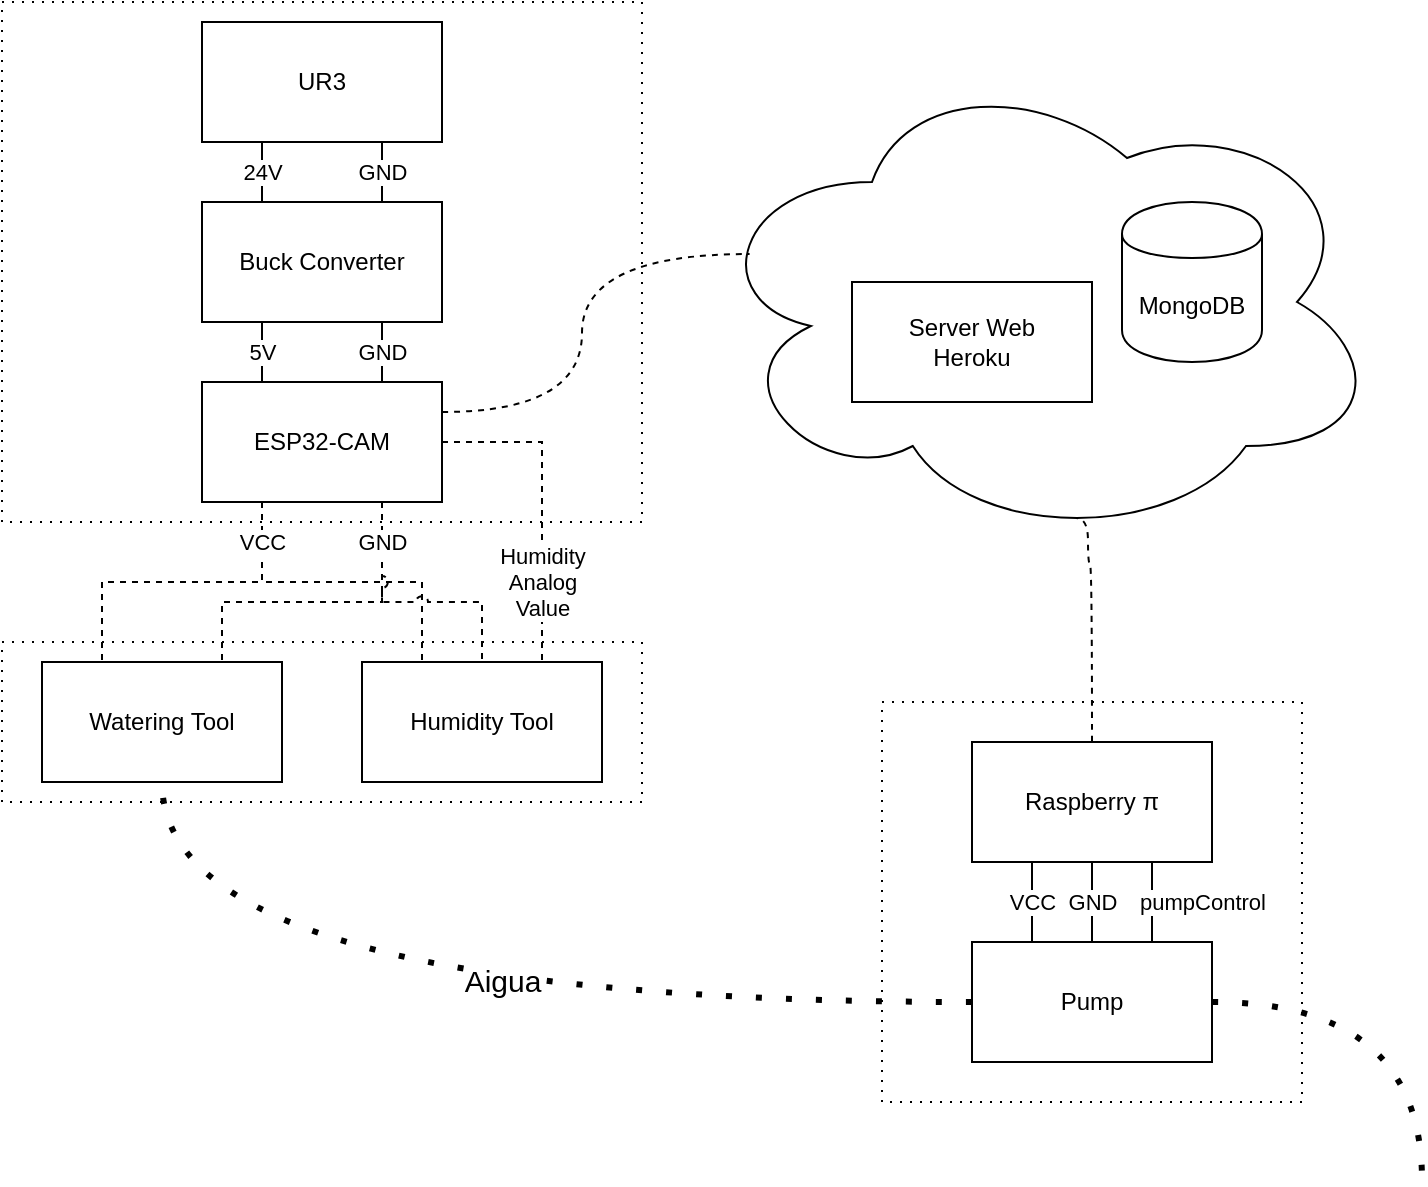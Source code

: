 <mxfile version="12.3.2" type="device" pages="1"><diagram id="6J3-pCk8lHGy4SZlWuR1" name="Page-1"><mxGraphModel dx="946" dy="680" grid="1" gridSize="10" guides="1" tooltips="1" connect="1" arrows="1" fold="1" page="1" pageScale="1" pageWidth="4681" pageHeight="3300" math="0" shadow="0"><root><mxCell id="0"/><mxCell id="1" parent="0"/><mxCell id="XO2-MFpAxMg2XJEwjVDN-1" value="" style="ellipse;shape=cloud;whiteSpace=wrap;html=1;" parent="1" vertex="1"><mxGeometry x="800" y="320" width="340" height="240" as="geometry"/></mxCell><mxCell id="XO2-MFpAxMg2XJEwjVDN-9" value="24V" style="edgeStyle=orthogonalEdgeStyle;rounded=0;orthogonalLoop=1;jettySize=auto;html=1;exitX=0.25;exitY=1;exitDx=0;exitDy=0;entryX=0.25;entryY=0;entryDx=0;entryDy=0;endArrow=none;endFill=0;" parent="1" source="XO2-MFpAxMg2XJEwjVDN-2" target="XO2-MFpAxMg2XJEwjVDN-8" edge="1"><mxGeometry relative="1" as="geometry"/></mxCell><mxCell id="XO2-MFpAxMg2XJEwjVDN-10" value="GND" style="edgeStyle=orthogonalEdgeStyle;rounded=0;orthogonalLoop=1;jettySize=auto;html=1;exitX=0.75;exitY=1;exitDx=0;exitDy=0;entryX=0.75;entryY=0;entryDx=0;entryDy=0;endArrow=none;endFill=0;" parent="1" source="XO2-MFpAxMg2XJEwjVDN-2" target="XO2-MFpAxMg2XJEwjVDN-8" edge="1"><mxGeometry relative="1" as="geometry"/></mxCell><mxCell id="XO2-MFpAxMg2XJEwjVDN-2" value="UR3" style="rounded=0;whiteSpace=wrap;html=1;" parent="1" vertex="1"><mxGeometry x="550" y="300" width="120" height="60" as="geometry"/></mxCell><mxCell id="XO2-MFpAxMg2XJEwjVDN-13" style="edgeStyle=orthogonalEdgeStyle;rounded=0;orthogonalLoop=1;jettySize=auto;html=1;exitX=0.25;exitY=1;exitDx=0;exitDy=0;entryX=0.25;entryY=0;entryDx=0;entryDy=0;endArrow=none;endFill=0;dashed=1;" parent="1" source="XO2-MFpAxMg2XJEwjVDN-3" target="XO2-MFpAxMg2XJEwjVDN-4" edge="1"><mxGeometry relative="1" as="geometry"/></mxCell><mxCell id="XO2-MFpAxMg2XJEwjVDN-15" value="VCC" style="edgeStyle=orthogonalEdgeStyle;rounded=0;orthogonalLoop=1;jettySize=auto;html=1;exitX=0.25;exitY=1;exitDx=0;exitDy=0;entryX=0.25;entryY=0;entryDx=0;entryDy=0;dashed=1;endArrow=none;endFill=0;jumpStyle=none;" parent="1" source="XO2-MFpAxMg2XJEwjVDN-3" target="XO2-MFpAxMg2XJEwjVDN-5" edge="1"><mxGeometry x="-0.75" relative="1" as="geometry"><mxPoint as="offset"/></mxGeometry></mxCell><mxCell id="XO2-MFpAxMg2XJEwjVDN-16" style="edgeStyle=orthogonalEdgeStyle;rounded=0;orthogonalLoop=1;jettySize=auto;html=1;exitX=0.75;exitY=1;exitDx=0;exitDy=0;entryX=0.5;entryY=0;entryDx=0;entryDy=0;dashed=1;endArrow=none;endFill=0;jumpStyle=arc;" parent="1" source="XO2-MFpAxMg2XJEwjVDN-3" target="XO2-MFpAxMg2XJEwjVDN-5" edge="1"><mxGeometry relative="1" as="geometry"><Array as="points"><mxPoint x="640" y="590"/><mxPoint x="690" y="590"/></Array></mxGeometry></mxCell><mxCell id="XO2-MFpAxMg2XJEwjVDN-17" value="GND" style="edgeStyle=orthogonalEdgeStyle;rounded=0;jumpStyle=none;orthogonalLoop=1;jettySize=auto;html=1;exitX=0.75;exitY=1;exitDx=0;exitDy=0;entryX=0.75;entryY=0;entryDx=0;entryDy=0;dashed=1;endArrow=none;endFill=0;" parent="1" source="XO2-MFpAxMg2XJEwjVDN-3" target="XO2-MFpAxMg2XJEwjVDN-4" edge="1"><mxGeometry x="-0.75" relative="1" as="geometry"><Array as="points"><mxPoint x="640" y="590"/><mxPoint x="560" y="590"/></Array><mxPoint as="offset"/></mxGeometry></mxCell><mxCell id="XO2-MFpAxMg2XJEwjVDN-19" value="Humidity&lt;br&gt;Analog&lt;br&gt;Value" style="edgeStyle=orthogonalEdgeStyle;rounded=0;jumpStyle=none;orthogonalLoop=1;jettySize=auto;html=1;exitX=1;exitY=0.5;exitDx=0;exitDy=0;entryX=0.75;entryY=0;entryDx=0;entryDy=0;dashed=1;endArrow=none;endFill=0;" parent="1" source="XO2-MFpAxMg2XJEwjVDN-3" target="XO2-MFpAxMg2XJEwjVDN-5" edge="1"><mxGeometry x="0.497" relative="1" as="geometry"><mxPoint as="offset"/></mxGeometry></mxCell><mxCell id="XO2-MFpAxMg2XJEwjVDN-20" style="edgeStyle=orthogonalEdgeStyle;rounded=0;jumpStyle=none;orthogonalLoop=1;jettySize=auto;html=1;exitX=1;exitY=0.25;exitDx=0;exitDy=0;entryX=0.07;entryY=0.4;entryDx=0;entryDy=0;entryPerimeter=0;dashed=1;endArrow=none;endFill=0;curved=1;" parent="1" source="XO2-MFpAxMg2XJEwjVDN-3" target="XO2-MFpAxMg2XJEwjVDN-1" edge="1"><mxGeometry relative="1" as="geometry"><Array as="points"><mxPoint x="740" y="495"/><mxPoint x="740" y="416"/></Array></mxGeometry></mxCell><mxCell id="XO2-MFpAxMg2XJEwjVDN-3" value="ESP32-CAM" style="rounded=0;whiteSpace=wrap;html=1;" parent="1" vertex="1"><mxGeometry x="550" y="480" width="120" height="60" as="geometry"/></mxCell><mxCell id="XO2-MFpAxMg2XJEwjVDN-4" value="Watering Tool" style="rounded=0;whiteSpace=wrap;html=1;" parent="1" vertex="1"><mxGeometry x="470" y="620" width="120" height="60" as="geometry"/></mxCell><mxCell id="XO2-MFpAxMg2XJEwjVDN-5" value="Humidity Tool" style="rounded=0;whiteSpace=wrap;html=1;" parent="1" vertex="1"><mxGeometry x="630" y="620" width="120" height="60" as="geometry"/></mxCell><mxCell id="XO2-MFpAxMg2XJEwjVDN-11" value="5V" style="edgeStyle=orthogonalEdgeStyle;rounded=0;orthogonalLoop=1;jettySize=auto;html=1;exitX=0.25;exitY=1;exitDx=0;exitDy=0;entryX=0.25;entryY=0;entryDx=0;entryDy=0;endArrow=none;endFill=0;" parent="1" source="XO2-MFpAxMg2XJEwjVDN-8" target="XO2-MFpAxMg2XJEwjVDN-3" edge="1"><mxGeometry relative="1" as="geometry"/></mxCell><mxCell id="XO2-MFpAxMg2XJEwjVDN-12" value="GND" style="edgeStyle=orthogonalEdgeStyle;rounded=0;orthogonalLoop=1;jettySize=auto;html=1;exitX=0.75;exitY=1;exitDx=0;exitDy=0;entryX=0.75;entryY=0;entryDx=0;entryDy=0;endArrow=none;endFill=0;" parent="1" source="XO2-MFpAxMg2XJEwjVDN-8" target="XO2-MFpAxMg2XJEwjVDN-3" edge="1"><mxGeometry relative="1" as="geometry"/></mxCell><mxCell id="XO2-MFpAxMg2XJEwjVDN-8" value="Buck Converter" style="rounded=0;whiteSpace=wrap;html=1;" parent="1" vertex="1"><mxGeometry x="550" y="390" width="120" height="60" as="geometry"/></mxCell><mxCell id="XO2-MFpAxMg2XJEwjVDN-25" value="VCC" style="rounded=0;jumpStyle=none;orthogonalLoop=1;jettySize=auto;html=1;exitX=0.25;exitY=1;exitDx=0;exitDy=0;entryX=0.25;entryY=0;entryDx=0;entryDy=0;endArrow=none;endFill=0;strokeWidth=1;edgeStyle=orthogonalEdgeStyle;" parent="1" source="XO2-MFpAxMg2XJEwjVDN-21" target="XO2-MFpAxMg2XJEwjVDN-22" edge="1"><mxGeometry relative="1" as="geometry"/></mxCell><mxCell id="XO2-MFpAxMg2XJEwjVDN-27" value="GND" style="edgeStyle=orthogonalEdgeStyle;rounded=0;jumpStyle=none;orthogonalLoop=1;jettySize=auto;html=1;exitX=0.5;exitY=1;exitDx=0;exitDy=0;entryX=0.5;entryY=0;entryDx=0;entryDy=0;endArrow=none;endFill=0;strokeWidth=1;" parent="1" source="XO2-MFpAxMg2XJEwjVDN-21" target="XO2-MFpAxMg2XJEwjVDN-22" edge="1"><mxGeometry relative="1" as="geometry"/></mxCell><mxCell id="XO2-MFpAxMg2XJEwjVDN-28" value="pumpControl" style="edgeStyle=orthogonalEdgeStyle;rounded=0;jumpStyle=none;orthogonalLoop=1;jettySize=auto;html=1;exitX=0.75;exitY=1;exitDx=0;exitDy=0;entryX=0.75;entryY=0;entryDx=0;entryDy=0;endArrow=none;endFill=0;strokeWidth=1;" parent="1" source="XO2-MFpAxMg2XJEwjVDN-21" target="XO2-MFpAxMg2XJEwjVDN-22" edge="1"><mxGeometry y="25" relative="1" as="geometry"><mxPoint as="offset"/></mxGeometry></mxCell><mxCell id="XO2-MFpAxMg2XJEwjVDN-29" style="edgeStyle=orthogonalEdgeStyle;rounded=0;jumpStyle=none;orthogonalLoop=1;jettySize=auto;html=1;exitX=0.5;exitY=0;exitDx=0;exitDy=0;entryX=0.55;entryY=0.95;entryDx=0;entryDy=0;entryPerimeter=0;endArrow=none;endFill=0;strokeWidth=1;curved=1;dashed=1;" parent="1" source="XO2-MFpAxMg2XJEwjVDN-21" target="XO2-MFpAxMg2XJEwjVDN-1" edge="1"><mxGeometry relative="1" as="geometry"><Array as="points"><mxPoint x="995" y="571"/><mxPoint x="993" y="571"/></Array></mxGeometry></mxCell><mxCell id="XO2-MFpAxMg2XJEwjVDN-21" value="Raspberry π" style="rounded=0;whiteSpace=wrap;html=1;" parent="1" vertex="1"><mxGeometry x="935" y="660" width="120" height="60" as="geometry"/></mxCell><mxCell id="XO2-MFpAxMg2XJEwjVDN-23" style="edgeStyle=orthogonalEdgeStyle;curved=1;rounded=0;jumpStyle=none;orthogonalLoop=1;jettySize=auto;html=1;exitX=1;exitY=0.5;exitDx=0;exitDy=0;dashed=1;endArrow=none;endFill=0;dashPattern=1 4;strokeWidth=3;" parent="1" source="XO2-MFpAxMg2XJEwjVDN-22" edge="1"><mxGeometry relative="1" as="geometry"><mxPoint x="1160" y="880.0" as="targetPoint"/></mxGeometry></mxCell><mxCell id="XO2-MFpAxMg2XJEwjVDN-24" value="&lt;font style=&quot;font-size: 15px&quot;&gt;Aigua&lt;/font&gt;" style="edgeStyle=orthogonalEdgeStyle;curved=1;rounded=0;jumpStyle=none;orthogonalLoop=1;jettySize=auto;html=1;exitX=0;exitY=0.5;exitDx=0;exitDy=0;entryX=0.5;entryY=1;entryDx=0;entryDy=0;dashed=1;dashPattern=1 4;endArrow=none;endFill=0;strokeWidth=3;" parent="1" source="XO2-MFpAxMg2XJEwjVDN-22" target="XO2-MFpAxMg2XJEwjVDN-4" edge="1"><mxGeometry x="-0.087" y="-11" relative="1" as="geometry"><Array as="points"><mxPoint x="530" y="790"/></Array><mxPoint as="offset"/></mxGeometry></mxCell><mxCell id="XO2-MFpAxMg2XJEwjVDN-22" value="Pump" style="rounded=0;whiteSpace=wrap;html=1;" parent="1" vertex="1"><mxGeometry x="935" y="760" width="120" height="60" as="geometry"/></mxCell><mxCell id="XO2-MFpAxMg2XJEwjVDN-30" value="MongoDB" style="shape=cylinder;whiteSpace=wrap;html=1;boundedLbl=1;backgroundOutline=1;" parent="1" vertex="1"><mxGeometry x="1010" y="390" width="70" height="80" as="geometry"/></mxCell><mxCell id="XO2-MFpAxMg2XJEwjVDN-31" value="Server Web&lt;br&gt;Heroku" style="rounded=0;whiteSpace=wrap;html=1;" parent="1" vertex="1"><mxGeometry x="875" y="430" width="120" height="60" as="geometry"/></mxCell><mxCell id="XO2-MFpAxMg2XJEwjVDN-32" value="" style="rounded=0;whiteSpace=wrap;html=1;fillColor=none;dashed=1;strokeWidth=1;dashPattern=1 4;" parent="1" vertex="1"><mxGeometry x="450" y="290" width="320" height="260" as="geometry"/></mxCell><mxCell id="XO2-MFpAxMg2XJEwjVDN-33" value="" style="rounded=0;whiteSpace=wrap;html=1;fillColor=none;dashed=1;strokeWidth=1;dashPattern=1 4;" parent="1" vertex="1"><mxGeometry x="890" y="640" width="210" height="200" as="geometry"/></mxCell><mxCell id="XO2-MFpAxMg2XJEwjVDN-34" value="" style="rounded=0;whiteSpace=wrap;html=1;fillColor=none;dashed=1;strokeWidth=1;dashPattern=1 4;" parent="1" vertex="1"><mxGeometry x="450" y="610" width="320" height="80" as="geometry"/></mxCell></root></mxGraphModel></diagram></mxfile>